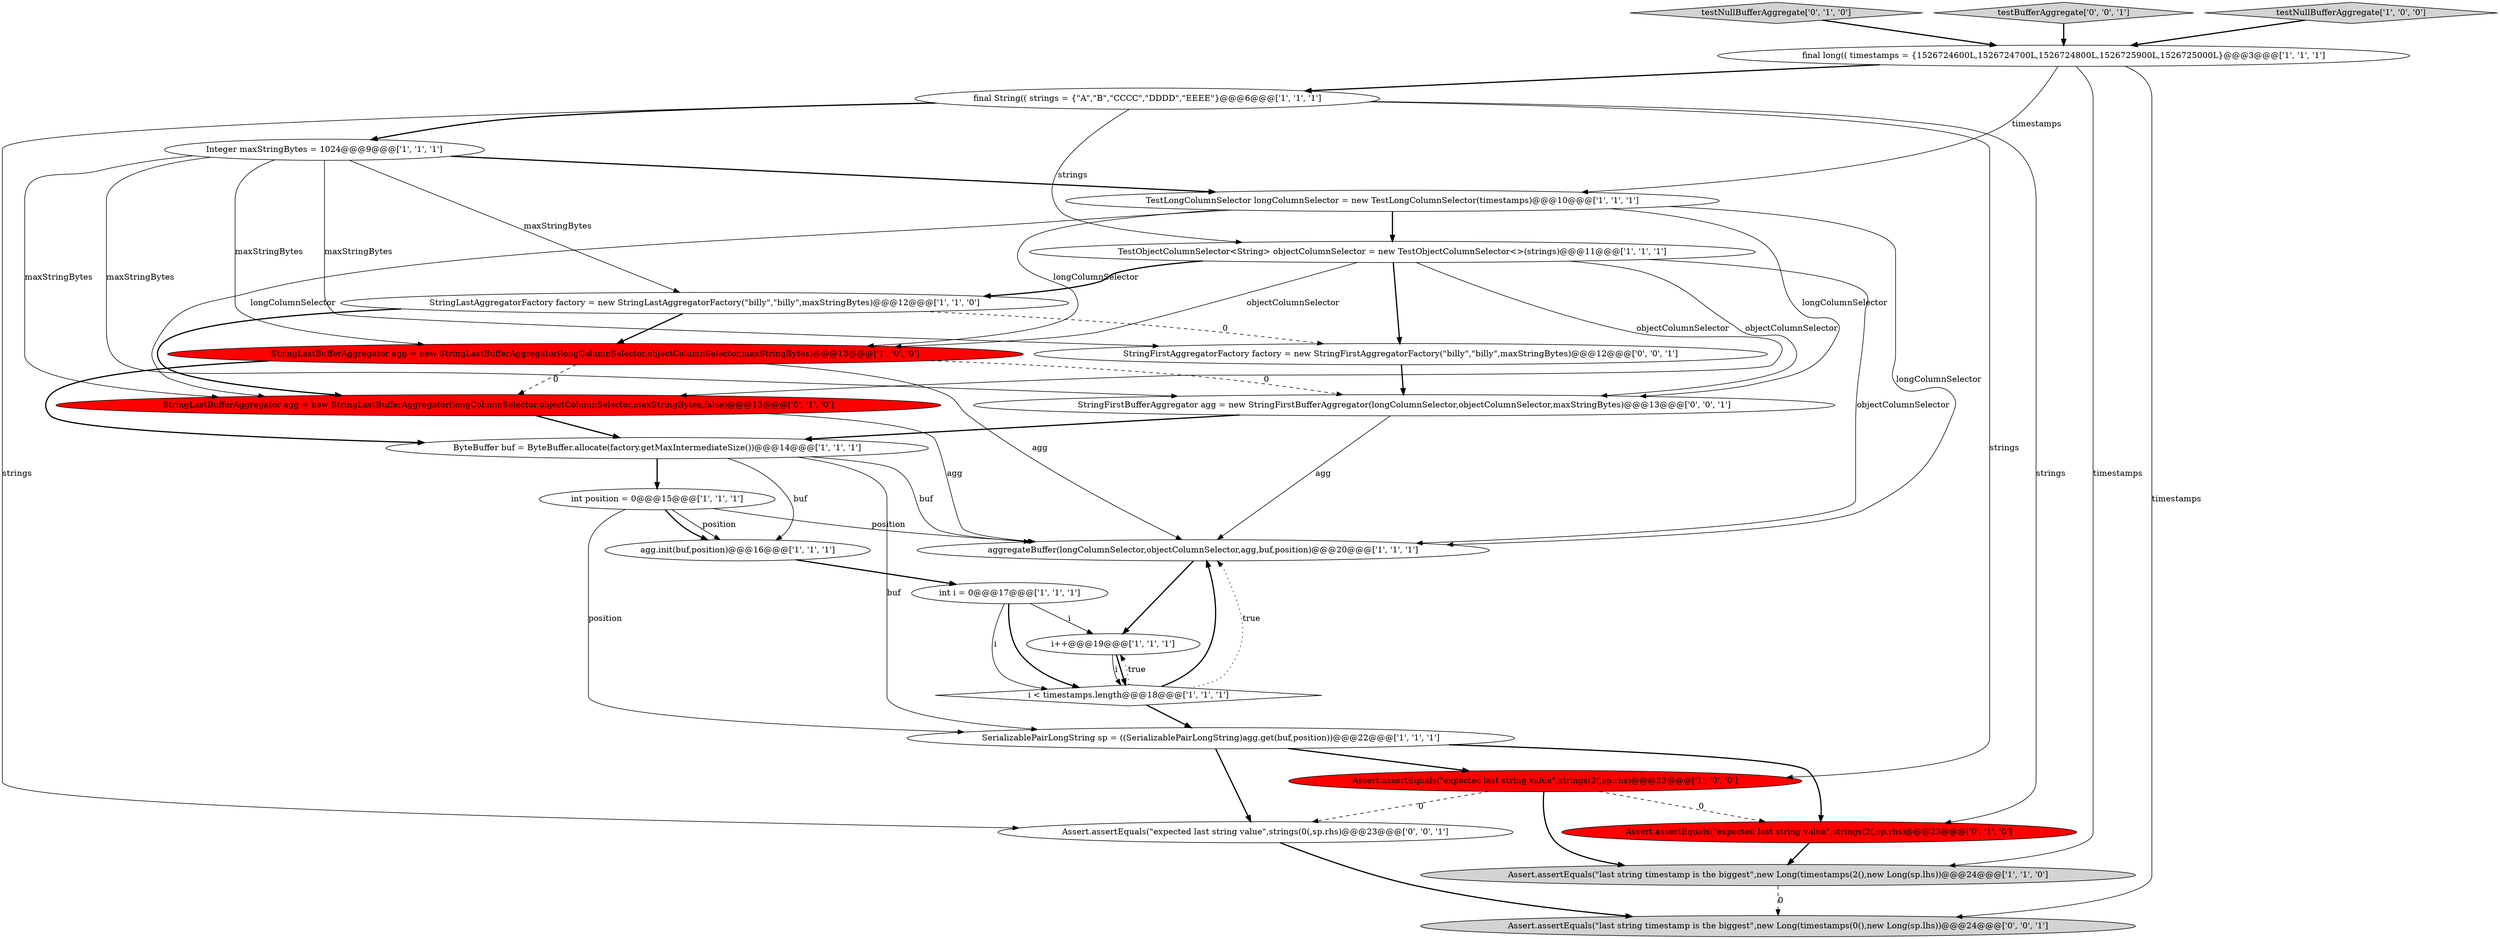 digraph {
14 [style = filled, label = "SerializablePairLongString sp = ((SerializablePairLongString)agg.get(buf,position))@@@22@@@['1', '1', '1']", fillcolor = white, shape = ellipse image = "AAA0AAABBB1BBB"];
18 [style = filled, label = "Assert.assertEquals(\"expected last string value\",strings(2(,sp.rhs)@@@23@@@['0', '1', '0']", fillcolor = red, shape = ellipse image = "AAA1AAABBB2BBB"];
11 [style = filled, label = "aggregateBuffer(longColumnSelector,objectColumnSelector,agg,buf,position)@@@20@@@['1', '1', '1']", fillcolor = white, shape = ellipse image = "AAA0AAABBB1BBB"];
4 [style = filled, label = "TestLongColumnSelector longColumnSelector = new TestLongColumnSelector(timestamps)@@@10@@@['1', '1', '1']", fillcolor = white, shape = ellipse image = "AAA0AAABBB1BBB"];
7 [style = filled, label = "Integer maxStringBytes = 1024@@@9@@@['1', '1', '1']", fillcolor = white, shape = ellipse image = "AAA0AAABBB1BBB"];
20 [style = filled, label = "testNullBufferAggregate['0', '1', '0']", fillcolor = lightgray, shape = diamond image = "AAA0AAABBB2BBB"];
5 [style = filled, label = "ByteBuffer buf = ByteBuffer.allocate(factory.getMaxIntermediateSize())@@@14@@@['1', '1', '1']", fillcolor = white, shape = ellipse image = "AAA0AAABBB1BBB"];
9 [style = filled, label = "TestObjectColumnSelector<String> objectColumnSelector = new TestObjectColumnSelector<>(strings)@@@11@@@['1', '1', '1']", fillcolor = white, shape = ellipse image = "AAA0AAABBB1BBB"];
15 [style = filled, label = "final String(( strings = {\"A\",\"B\",\"CCCC\",\"DDDD\",\"EEEE\"}@@@6@@@['1', '1', '1']", fillcolor = white, shape = ellipse image = "AAA0AAABBB1BBB"];
3 [style = filled, label = "i < timestamps.length@@@18@@@['1', '1', '1']", fillcolor = white, shape = diamond image = "AAA0AAABBB1BBB"];
22 [style = filled, label = "testBufferAggregate['0', '0', '1']", fillcolor = lightgray, shape = diamond image = "AAA0AAABBB3BBB"];
19 [style = filled, label = "StringLastBufferAggregator agg = new StringLastBufferAggregator(longColumnSelector,objectColumnSelector,maxStringBytes,false)@@@13@@@['0', '1', '0']", fillcolor = red, shape = ellipse image = "AAA1AAABBB2BBB"];
12 [style = filled, label = "final long(( timestamps = {1526724600L,1526724700L,1526724800L,1526725900L,1526725000L}@@@3@@@['1', '1', '1']", fillcolor = white, shape = ellipse image = "AAA0AAABBB1BBB"];
24 [style = filled, label = "StringFirstBufferAggregator agg = new StringFirstBufferAggregator(longColumnSelector,objectColumnSelector,maxStringBytes)@@@13@@@['0', '0', '1']", fillcolor = white, shape = ellipse image = "AAA0AAABBB3BBB"];
25 [style = filled, label = "Assert.assertEquals(\"expected last string value\",strings(0(,sp.rhs)@@@23@@@['0', '0', '1']", fillcolor = white, shape = ellipse image = "AAA0AAABBB3BBB"];
8 [style = filled, label = "Assert.assertEquals(\"expectec last string value\",strings(2(,sp.rhs)@@@23@@@['1', '0', '0']", fillcolor = red, shape = ellipse image = "AAA1AAABBB1BBB"];
21 [style = filled, label = "Assert.assertEquals(\"last string timestamp is the biggest\",new Long(timestamps(0(),new Long(sp.lhs))@@@24@@@['0', '0', '1']", fillcolor = lightgray, shape = ellipse image = "AAA0AAABBB3BBB"];
23 [style = filled, label = "StringFirstAggregatorFactory factory = new StringFirstAggregatorFactory(\"billy\",\"billy\",maxStringBytes)@@@12@@@['0', '0', '1']", fillcolor = white, shape = ellipse image = "AAA0AAABBB3BBB"];
17 [style = filled, label = "StringLastAggregatorFactory factory = new StringLastAggregatorFactory(\"billy\",\"billy\",maxStringBytes)@@@12@@@['1', '1', '0']", fillcolor = white, shape = ellipse image = "AAA0AAABBB1BBB"];
16 [style = filled, label = "Assert.assertEquals(\"last string timestamp is the biggest\",new Long(timestamps(2(),new Long(sp.lhs))@@@24@@@['1', '1', '0']", fillcolor = lightgray, shape = ellipse image = "AAA0AAABBB1BBB"];
6 [style = filled, label = "StringLastBufferAggregator agg = new StringLastBufferAggregator(longColumnSelector,objectColumnSelector,maxStringBytes)@@@13@@@['1', '0', '0']", fillcolor = red, shape = ellipse image = "AAA1AAABBB1BBB"];
2 [style = filled, label = "testNullBufferAggregate['1', '0', '0']", fillcolor = lightgray, shape = diamond image = "AAA0AAABBB1BBB"];
0 [style = filled, label = "agg.init(buf,position)@@@16@@@['1', '1', '1']", fillcolor = white, shape = ellipse image = "AAA0AAABBB1BBB"];
1 [style = filled, label = "i++@@@19@@@['1', '1', '1']", fillcolor = white, shape = ellipse image = "AAA0AAABBB1BBB"];
13 [style = filled, label = "int i = 0@@@17@@@['1', '1', '1']", fillcolor = white, shape = ellipse image = "AAA0AAABBB1BBB"];
10 [style = filled, label = "int position = 0@@@15@@@['1', '1', '1']", fillcolor = white, shape = ellipse image = "AAA0AAABBB1BBB"];
3->11 [style = dotted, label="true"];
4->9 [style = bold, label=""];
5->10 [style = bold, label=""];
8->16 [style = bold, label=""];
13->3 [style = solid, label="i"];
15->25 [style = solid, label="strings"];
7->19 [style = solid, label="maxStringBytes"];
4->24 [style = solid, label="longColumnSelector"];
14->25 [style = bold, label=""];
15->7 [style = bold, label=""];
0->13 [style = bold, label=""];
10->0 [style = solid, label="position"];
7->23 [style = solid, label="maxStringBytes"];
17->6 [style = bold, label=""];
11->1 [style = bold, label=""];
13->1 [style = solid, label="i"];
9->11 [style = solid, label="objectColumnSelector"];
12->16 [style = solid, label="timestamps"];
10->11 [style = solid, label="position"];
19->11 [style = solid, label="agg"];
3->14 [style = bold, label=""];
4->6 [style = solid, label="longColumnSelector"];
12->15 [style = bold, label=""];
15->8 [style = solid, label="strings"];
3->11 [style = bold, label=""];
1->3 [style = bold, label=""];
5->11 [style = solid, label="buf"];
9->17 [style = bold, label=""];
12->21 [style = solid, label="timestamps"];
7->4 [style = bold, label=""];
12->4 [style = solid, label="timestamps"];
15->18 [style = solid, label="strings"];
9->24 [style = solid, label="objectColumnSelector"];
16->21 [style = dashed, label="0"];
7->24 [style = solid, label="maxStringBytes"];
17->19 [style = bold, label=""];
2->12 [style = bold, label=""];
24->5 [style = bold, label=""];
9->19 [style = solid, label="objectColumnSelector"];
9->23 [style = bold, label=""];
19->5 [style = bold, label=""];
6->5 [style = bold, label=""];
23->24 [style = bold, label=""];
7->17 [style = solid, label="maxStringBytes"];
4->19 [style = solid, label="longColumnSelector"];
13->3 [style = bold, label=""];
6->11 [style = solid, label="agg"];
5->0 [style = solid, label="buf"];
6->24 [style = dashed, label="0"];
22->12 [style = bold, label=""];
10->0 [style = bold, label=""];
10->14 [style = solid, label="position"];
20->12 [style = bold, label=""];
5->14 [style = solid, label="buf"];
6->19 [style = dashed, label="0"];
24->11 [style = solid, label="agg"];
8->25 [style = dashed, label="0"];
8->18 [style = dashed, label="0"];
14->18 [style = bold, label=""];
14->8 [style = bold, label=""];
17->23 [style = dashed, label="0"];
1->3 [style = solid, label="i"];
15->9 [style = solid, label="strings"];
4->11 [style = solid, label="longColumnSelector"];
7->6 [style = solid, label="maxStringBytes"];
3->1 [style = dotted, label="true"];
9->6 [style = solid, label="objectColumnSelector"];
25->21 [style = bold, label=""];
18->16 [style = bold, label=""];
}
